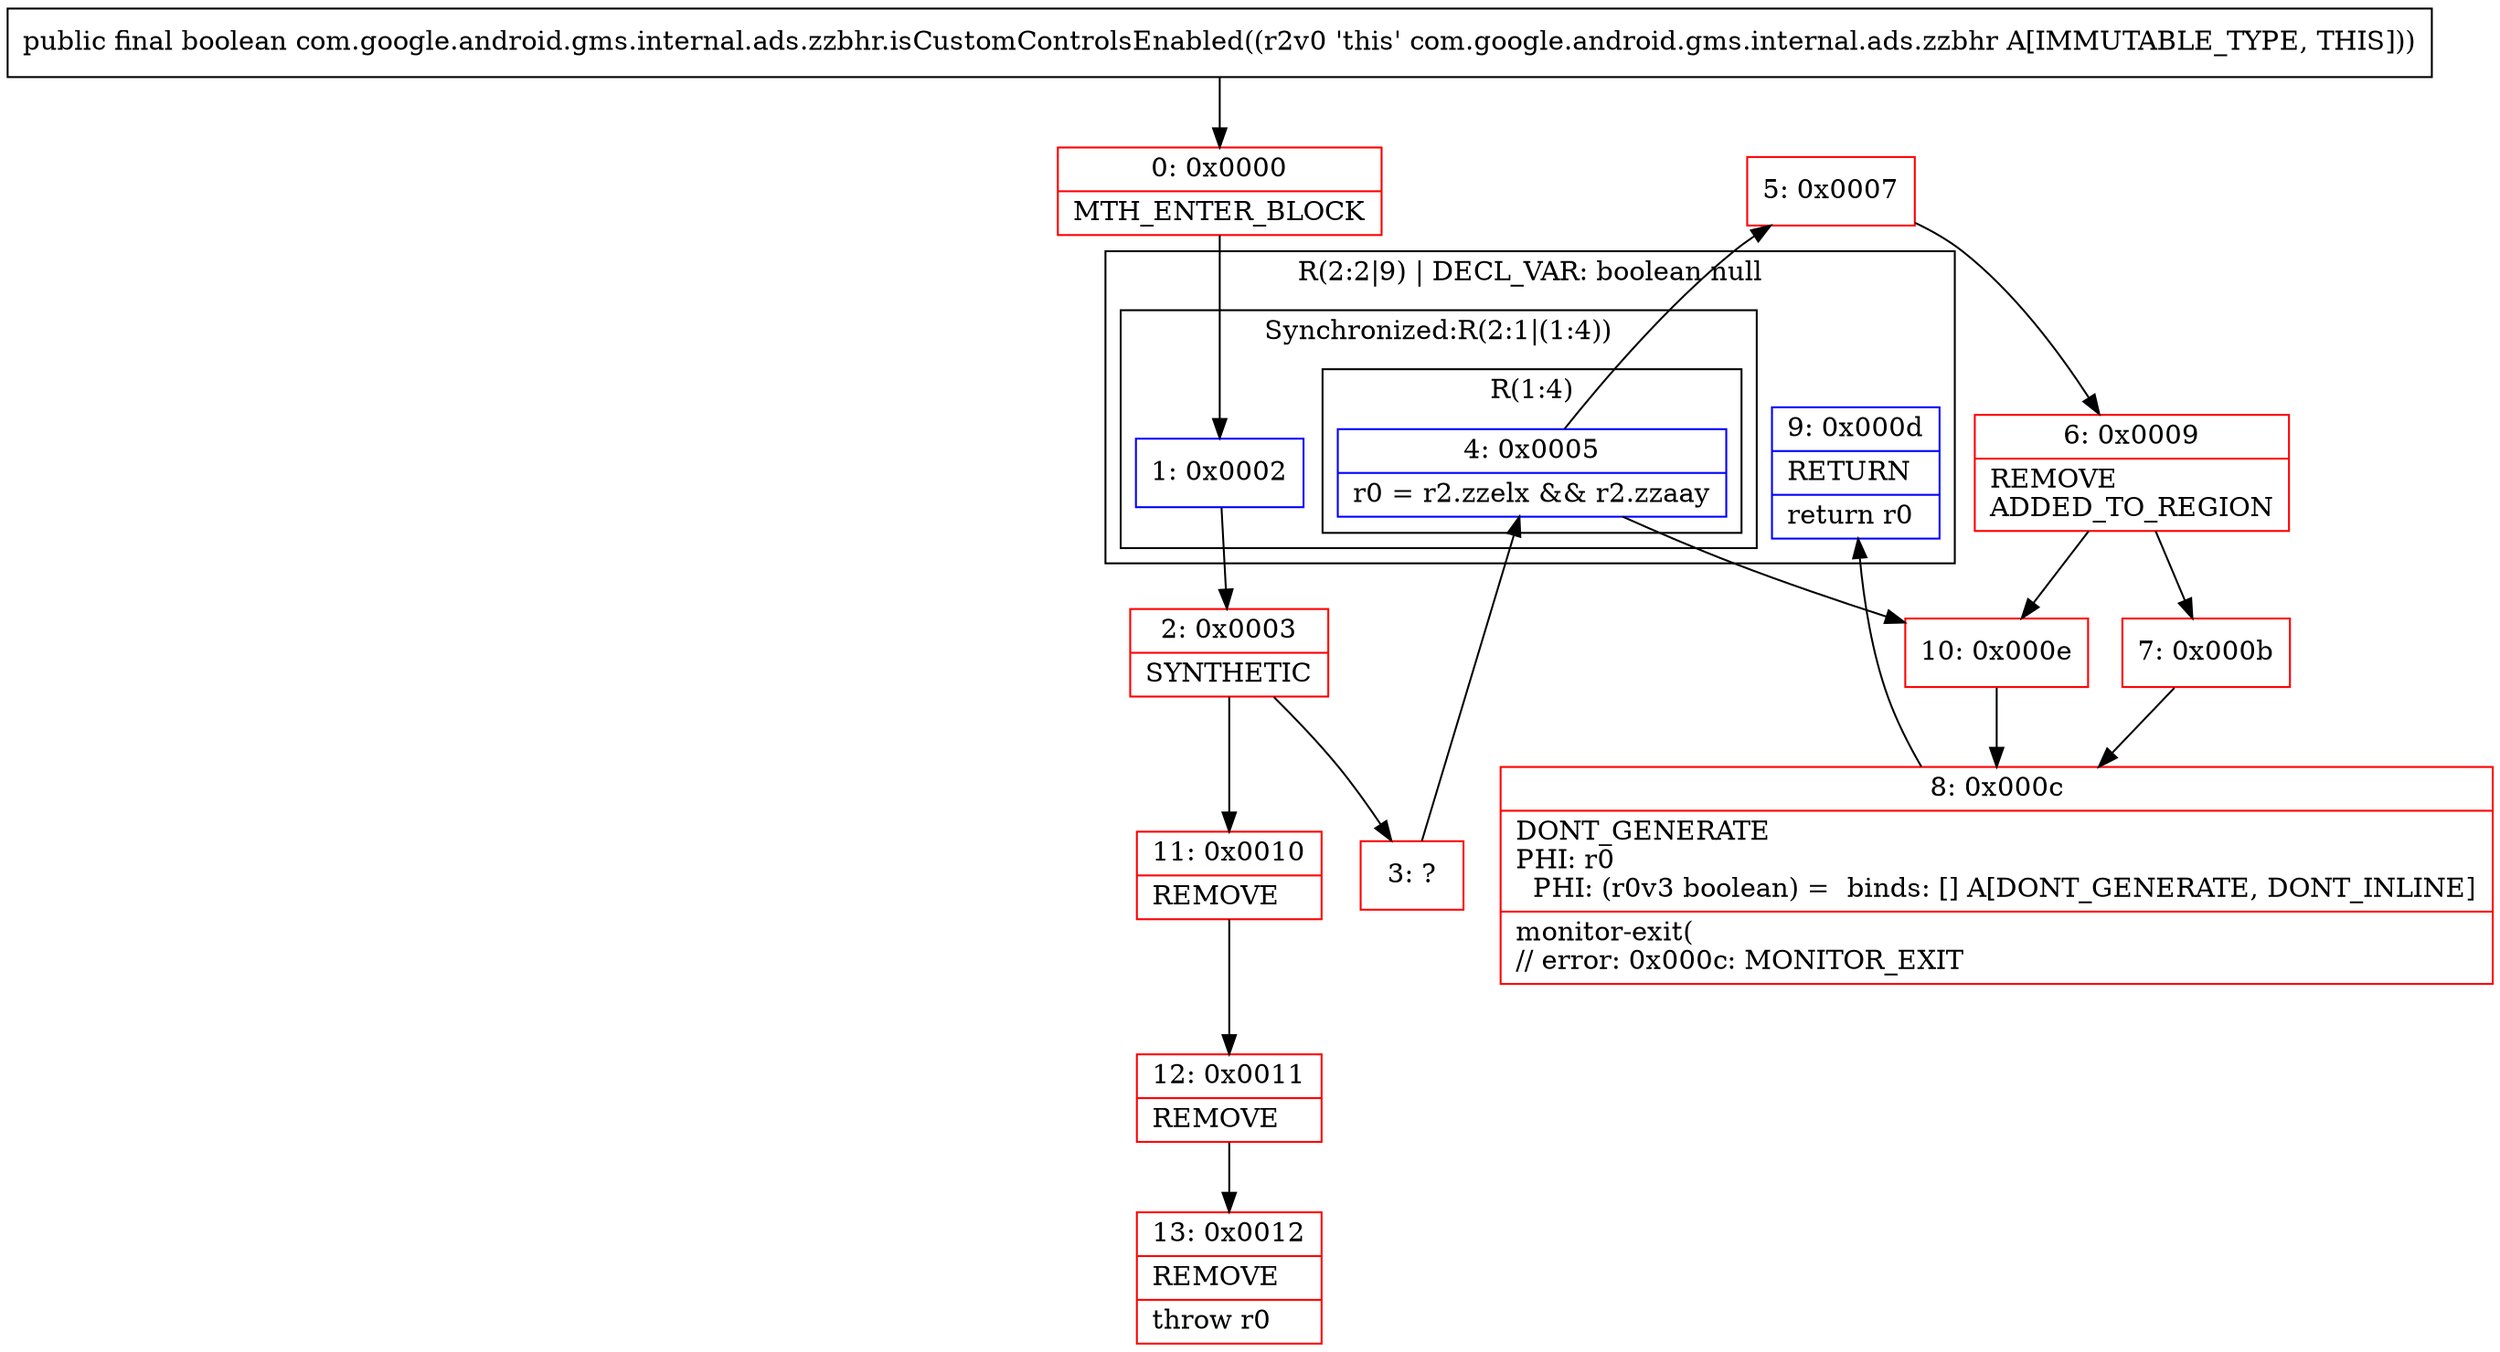 digraph "CFG forcom.google.android.gms.internal.ads.zzbhr.isCustomControlsEnabled()Z" {
subgraph cluster_Region_1643305004 {
label = "R(2:2|9) | DECL_VAR: boolean null\l";
node [shape=record,color=blue];
subgraph cluster_SynchronizedRegion_317596571 {
label = "Synchronized:R(2:1|(1:4))";
node [shape=record,color=blue];
Node_1 [shape=record,label="{1\:\ 0x0002}"];
subgraph cluster_Region_2048630869 {
label = "R(1:4)";
node [shape=record,color=blue];
Node_4 [shape=record,label="{4\:\ 0x0005|r0 = r2.zzelx && r2.zzaay\l}"];
}
}
Node_9 [shape=record,label="{9\:\ 0x000d|RETURN\l|return r0\l}"];
}
Node_0 [shape=record,color=red,label="{0\:\ 0x0000|MTH_ENTER_BLOCK\l}"];
Node_2 [shape=record,color=red,label="{2\:\ 0x0003|SYNTHETIC\l}"];
Node_3 [shape=record,color=red,label="{3\:\ ?}"];
Node_5 [shape=record,color=red,label="{5\:\ 0x0007}"];
Node_6 [shape=record,color=red,label="{6\:\ 0x0009|REMOVE\lADDED_TO_REGION\l}"];
Node_7 [shape=record,color=red,label="{7\:\ 0x000b}"];
Node_8 [shape=record,color=red,label="{8\:\ 0x000c|DONT_GENERATE\lPHI: r0 \l  PHI: (r0v3 boolean) =  binds: [] A[DONT_GENERATE, DONT_INLINE]\l|monitor\-exit(\l\/\/ error: 0x000c: MONITOR_EXIT  \l}"];
Node_10 [shape=record,color=red,label="{10\:\ 0x000e}"];
Node_11 [shape=record,color=red,label="{11\:\ 0x0010|REMOVE\l}"];
Node_12 [shape=record,color=red,label="{12\:\ 0x0011|REMOVE\l}"];
Node_13 [shape=record,color=red,label="{13\:\ 0x0012|REMOVE\l|throw r0\l}"];
MethodNode[shape=record,label="{public final boolean com.google.android.gms.internal.ads.zzbhr.isCustomControlsEnabled((r2v0 'this' com.google.android.gms.internal.ads.zzbhr A[IMMUTABLE_TYPE, THIS])) }"];
MethodNode -> Node_0;
Node_1 -> Node_2;
Node_4 -> Node_5;
Node_4 -> Node_10;
Node_0 -> Node_1;
Node_2 -> Node_3;
Node_2 -> Node_11;
Node_3 -> Node_4;
Node_5 -> Node_6;
Node_6 -> Node_7;
Node_6 -> Node_10;
Node_7 -> Node_8;
Node_8 -> Node_9;
Node_10 -> Node_8;
Node_11 -> Node_12;
Node_12 -> Node_13;
}

